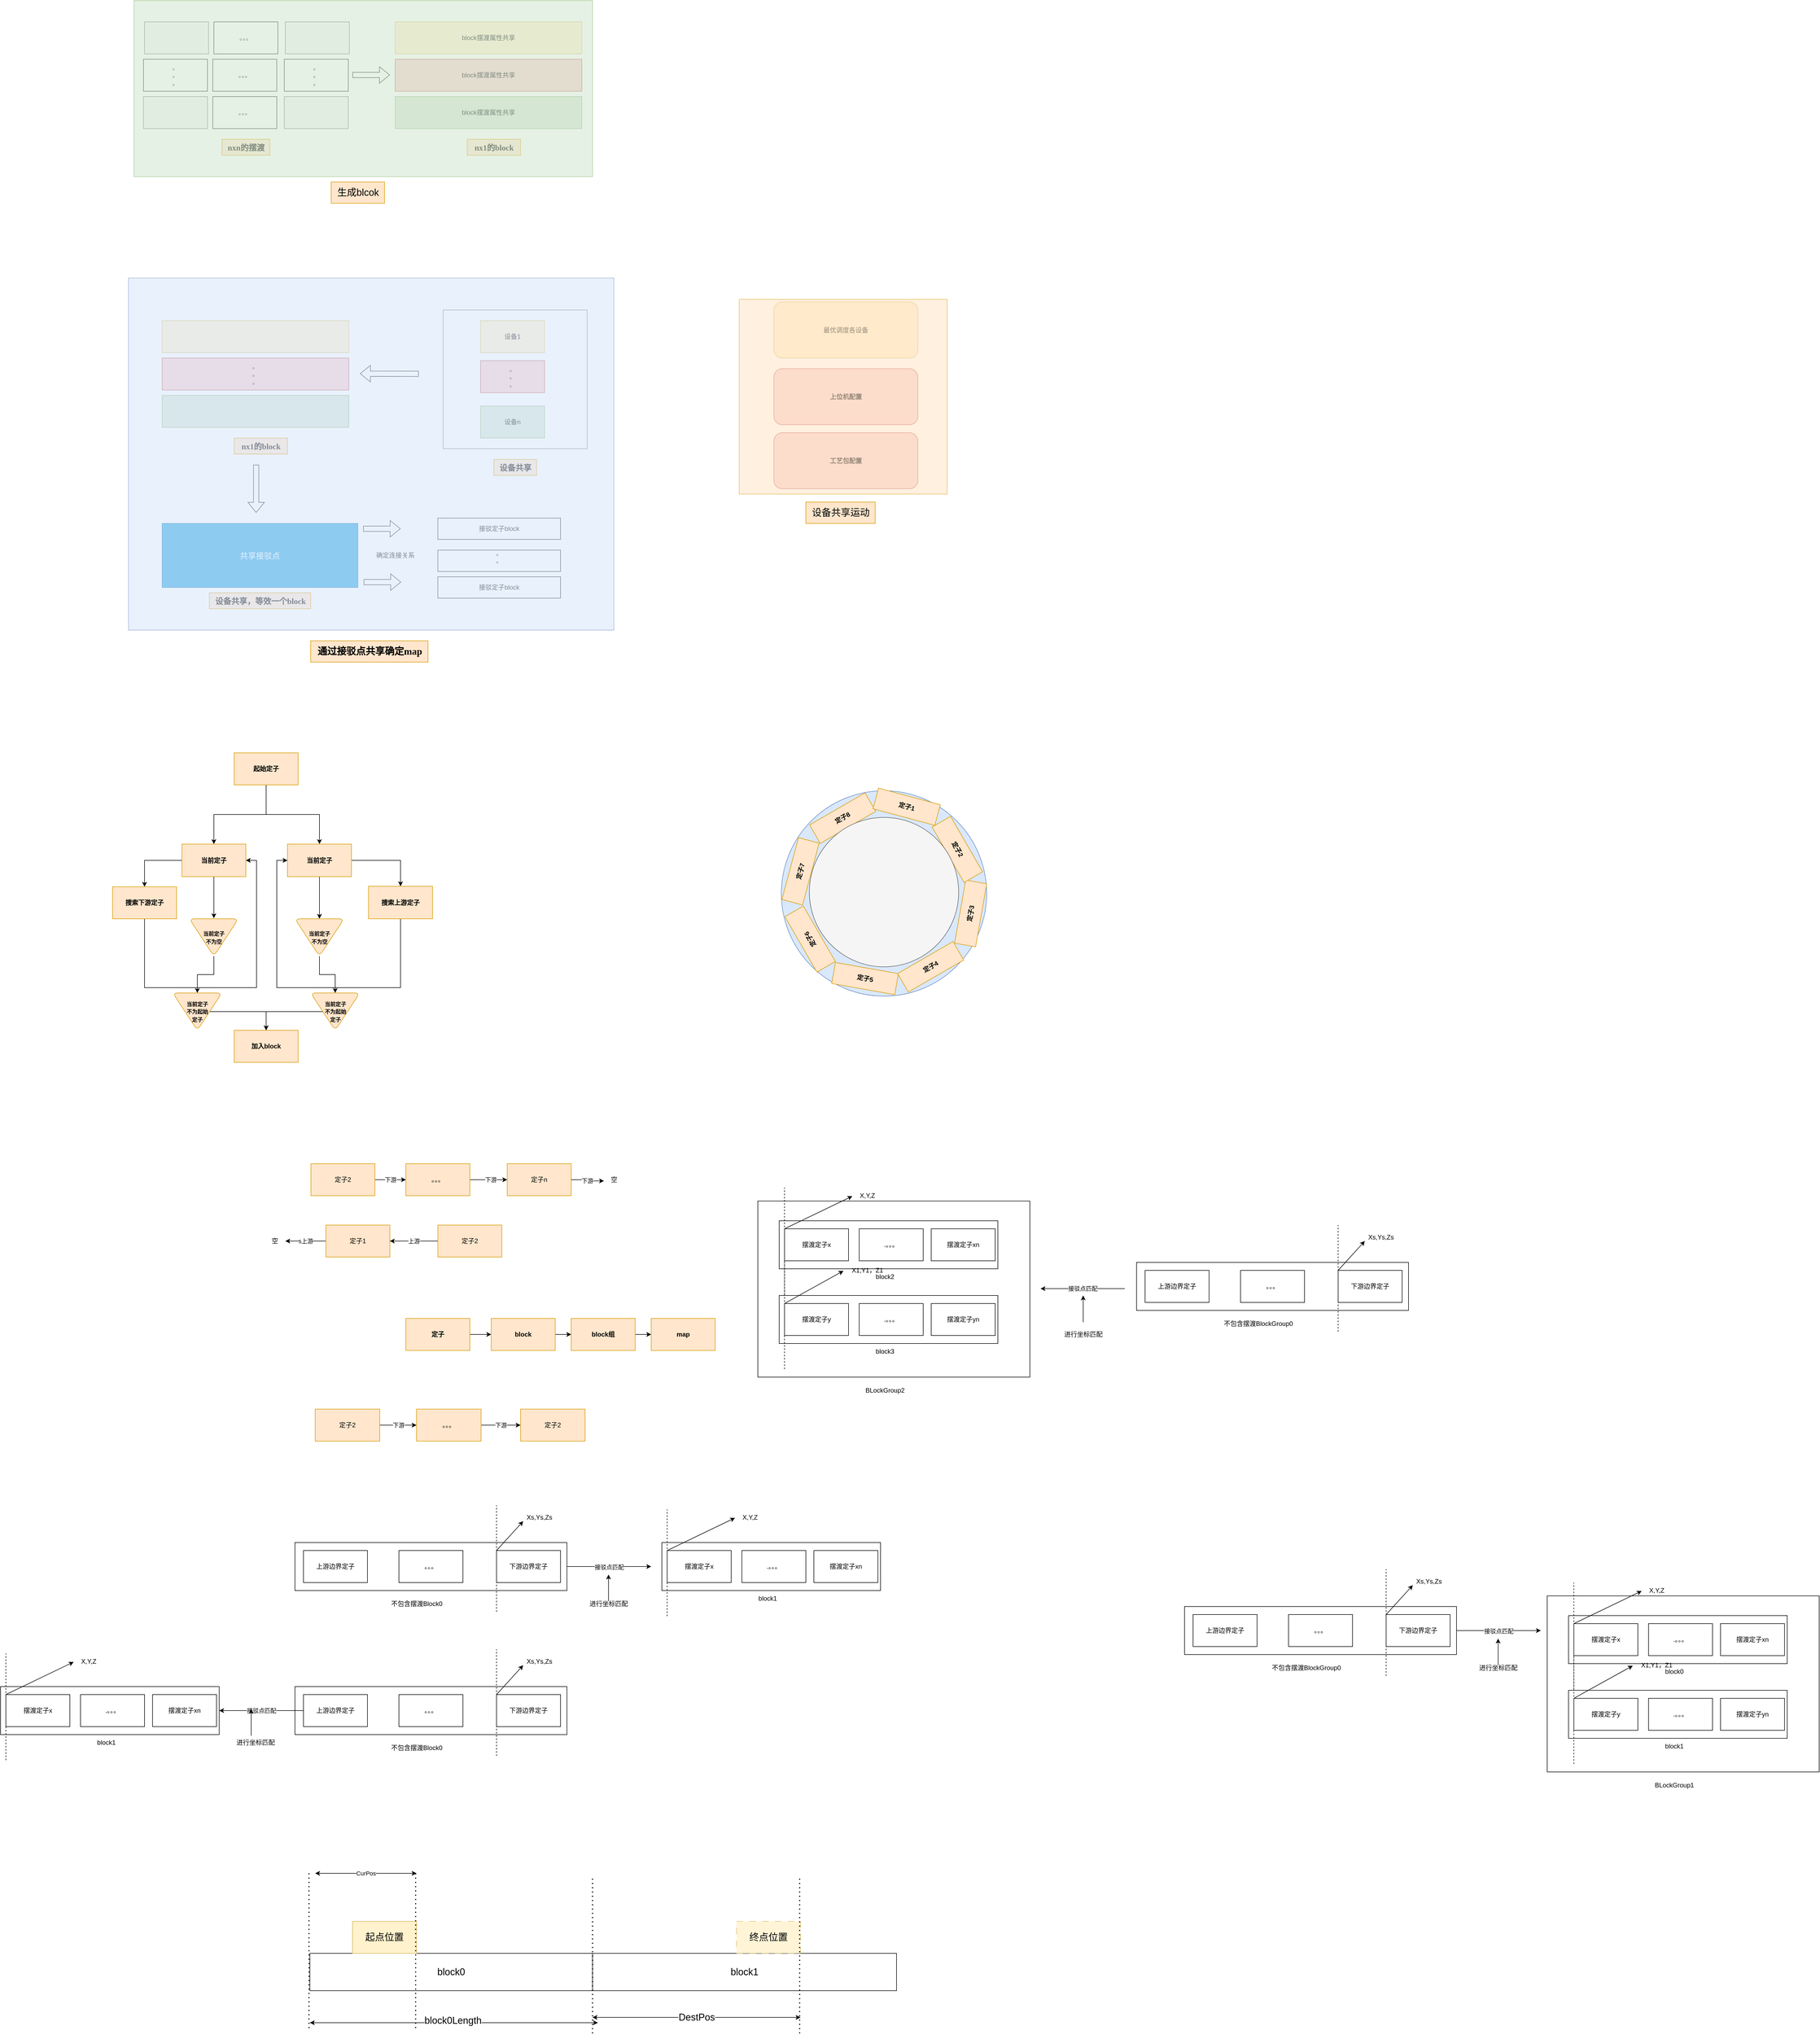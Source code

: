 <mxfile version="24.4.4" type="github">
  <diagram name="第 1 页" id="zExZqhCdpJbOOspbFR_4">
    <mxGraphModel dx="2577" dy="897" grid="1" gridSize="10" guides="1" tooltips="1" connect="1" arrows="1" fold="1" page="1" pageScale="1" pageWidth="827" pageHeight="1169" math="0" shadow="0">
      <root>
        <mxCell id="0" />
        <mxCell id="1" parent="0" />
        <mxCell id="PSN9rO1ErE_UoYPw0t48-1" value="" style="rounded=0;whiteSpace=wrap;html=1;fillColor=#f5f5f5;fontColor=#333333;strokeColor=#666666;" parent="1" vertex="1">
          <mxGeometry x="150" y="120" width="120" height="60" as="geometry" />
        </mxCell>
        <mxCell id="PSN9rO1ErE_UoYPw0t48-2" value="。。。" style="rounded=0;whiteSpace=wrap;html=1;" parent="1" vertex="1">
          <mxGeometry x="280" y="120" width="120" height="60" as="geometry" />
        </mxCell>
        <mxCell id="PSN9rO1ErE_UoYPw0t48-3" value="" style="rounded=0;whiteSpace=wrap;html=1;fillColor=#f5f5f5;fontColor=#333333;strokeColor=#666666;" parent="1" vertex="1">
          <mxGeometry x="414" y="120" width="120" height="60" as="geometry" />
        </mxCell>
        <mxCell id="PSN9rO1ErE_UoYPw0t48-4" value="&lt;div&gt;。&lt;/div&gt;&lt;div&gt;。&lt;/div&gt;&lt;div&gt;。&lt;br&gt;&lt;/div&gt;" style="rounded=0;whiteSpace=wrap;html=1;" parent="1" vertex="1">
          <mxGeometry x="148" y="190" width="120" height="60" as="geometry" />
        </mxCell>
        <mxCell id="PSN9rO1ErE_UoYPw0t48-5" value="。。。" style="rounded=0;whiteSpace=wrap;html=1;" parent="1" vertex="1">
          <mxGeometry x="278" y="190" width="120" height="60" as="geometry" />
        </mxCell>
        <mxCell id="PSN9rO1ErE_UoYPw0t48-6" value="&lt;div&gt;。&lt;/div&gt;&lt;div&gt;。&lt;/div&gt;&lt;div&gt;。&lt;br&gt;&lt;/div&gt;" style="rounded=0;whiteSpace=wrap;html=1;" parent="1" vertex="1">
          <mxGeometry x="412" y="190" width="120" height="60" as="geometry" />
        </mxCell>
        <mxCell id="PSN9rO1ErE_UoYPw0t48-7" value="" style="rounded=0;whiteSpace=wrap;html=1;fillColor=#f5f5f5;fontColor=#333333;strokeColor=#666666;" parent="1" vertex="1">
          <mxGeometry x="148" y="260" width="120" height="60" as="geometry" />
        </mxCell>
        <mxCell id="PSN9rO1ErE_UoYPw0t48-8" value="。。。" style="rounded=0;whiteSpace=wrap;html=1;" parent="1" vertex="1">
          <mxGeometry x="278" y="260" width="120" height="60" as="geometry" />
        </mxCell>
        <mxCell id="PSN9rO1ErE_UoYPw0t48-9" value="" style="rounded=0;whiteSpace=wrap;html=1;fillColor=#f5f5f5;fontColor=#333333;strokeColor=#666666;" parent="1" vertex="1">
          <mxGeometry x="412" y="260" width="120" height="60" as="geometry" />
        </mxCell>
        <mxCell id="PSN9rO1ErE_UoYPw0t48-10" value="&lt;font size=&quot;1&quot; face=&quot;Times New Roman&quot;&gt;&lt;b style=&quot;font-size: 15px;&quot;&gt;nxn的摆渡&lt;/b&gt;&lt;/font&gt;" style="text;html=1;align=center;verticalAlign=middle;resizable=0;points=[];autosize=1;strokeColor=#d79b00;fillColor=#ffe6cc;" parent="1" vertex="1">
          <mxGeometry x="295" y="340" width="90" height="30" as="geometry" />
        </mxCell>
        <mxCell id="PSN9rO1ErE_UoYPw0t48-13" value="block摆渡属性共享" style="rounded=0;whiteSpace=wrap;html=1;fillColor=#fff2cc;strokeColor=#d6b656;" parent="1" vertex="1">
          <mxGeometry x="620" y="120" width="350" height="60" as="geometry" />
        </mxCell>
        <mxCell id="PSN9rO1ErE_UoYPw0t48-16" value="" style="shape=flexArrow;endArrow=classic;html=1;rounded=0;" parent="1" edge="1">
          <mxGeometry width="50" height="50" relative="1" as="geometry">
            <mxPoint x="540" y="219.5" as="sourcePoint" />
            <mxPoint x="610" y="219.5" as="targetPoint" />
            <Array as="points">
              <mxPoint x="610" y="219.5" />
            </Array>
          </mxGeometry>
        </mxCell>
        <mxCell id="PSN9rO1ErE_UoYPw0t48-17" value="&lt;font size=&quot;1&quot; face=&quot;Times New Roman&quot;&gt;&lt;b style=&quot;font-size: 15px;&quot;&gt;nx1的block&lt;/b&gt;&lt;/font&gt;" style="text;html=1;align=center;verticalAlign=middle;resizable=0;points=[];autosize=1;strokeColor=#d79b00;fillColor=#ffe6cc;" parent="1" vertex="1">
          <mxGeometry x="755" y="340" width="100" height="30" as="geometry" />
        </mxCell>
        <mxCell id="PSN9rO1ErE_UoYPw0t48-18" value="block摆渡属性共享" style="rounded=0;whiteSpace=wrap;html=1;fillColor=#f8cecc;strokeColor=#b85450;" parent="1" vertex="1">
          <mxGeometry x="620" y="190" width="350" height="60" as="geometry" />
        </mxCell>
        <mxCell id="PSN9rO1ErE_UoYPw0t48-19" value="block摆渡属性共享" style="rounded=0;whiteSpace=wrap;html=1;fillColor=#d5e8d4;strokeColor=#82b366;" parent="1" vertex="1">
          <mxGeometry x="620" y="260" width="350" height="60" as="geometry" />
        </mxCell>
        <mxCell id="PSN9rO1ErE_UoYPw0t48-23" value="" style="rounded=0;whiteSpace=wrap;html=1;fillColor=#fff2cc;strokeColor=#d6b656;" parent="1" vertex="1">
          <mxGeometry x="183" y="680" width="350" height="60" as="geometry" />
        </mxCell>
        <mxCell id="PSN9rO1ErE_UoYPw0t48-24" value="&lt;font size=&quot;1&quot; face=&quot;Times New Roman&quot;&gt;&lt;b style=&quot;font-size: 15px;&quot;&gt;nx1的block&lt;/b&gt;&lt;/font&gt;" style="text;html=1;align=center;verticalAlign=middle;resizable=0;points=[];autosize=1;strokeColor=#d79b00;fillColor=#ffe6cc;" parent="1" vertex="1">
          <mxGeometry x="318" y="900" width="100" height="30" as="geometry" />
        </mxCell>
        <mxCell id="PSN9rO1ErE_UoYPw0t48-25" value="&lt;div&gt;。&lt;/div&gt;&lt;div&gt;。&lt;/div&gt;&lt;div&gt;。&lt;/div&gt;" style="rounded=0;whiteSpace=wrap;html=1;fillColor=#f8cecc;strokeColor=#b85450;" parent="1" vertex="1">
          <mxGeometry x="183" y="750" width="350" height="60" as="geometry" />
        </mxCell>
        <mxCell id="PSN9rO1ErE_UoYPw0t48-26" value="" style="rounded=0;whiteSpace=wrap;html=1;fillColor=#d5e8d4;strokeColor=#82b366;" parent="1" vertex="1">
          <mxGeometry x="183" y="820" width="350" height="60" as="geometry" />
        </mxCell>
        <mxCell id="PSN9rO1ErE_UoYPw0t48-28" value="" style="swimlane;startSize=0;fillColor=#f5f5f5;strokeColor=#666666;fontColor=#333333;" parent="1" vertex="1">
          <mxGeometry x="710" y="660" width="270" height="260" as="geometry" />
        </mxCell>
        <mxCell id="PSN9rO1ErE_UoYPw0t48-29" value="设备1" style="whiteSpace=wrap;html=1;fillColor=#fff2cc;strokeColor=#d6b656;" parent="PSN9rO1ErE_UoYPw0t48-28" vertex="1">
          <mxGeometry x="70" y="20" width="120" height="60" as="geometry" />
        </mxCell>
        <mxCell id="PSN9rO1ErE_UoYPw0t48-30" value="&lt;div&gt;。&lt;/div&gt;&lt;div&gt;。&lt;/div&gt;&lt;div&gt;。&lt;/div&gt;" style="whiteSpace=wrap;html=1;fillColor=#f8cecc;strokeColor=#b85450;" parent="PSN9rO1ErE_UoYPw0t48-28" vertex="1">
          <mxGeometry x="70" y="95" width="120" height="60" as="geometry" />
        </mxCell>
        <mxCell id="PSN9rO1ErE_UoYPw0t48-32" value="设备n" style="whiteSpace=wrap;html=1;fillColor=#d5e8d4;strokeColor=#82b366;" parent="PSN9rO1ErE_UoYPw0t48-28" vertex="1">
          <mxGeometry x="70" y="180" width="120" height="60" as="geometry" />
        </mxCell>
        <mxCell id="PSN9rO1ErE_UoYPw0t48-33" value="&lt;font style=&quot;font-size: 15px;&quot; face=&quot;Times New Roman&quot;&gt;&lt;b&gt;设备共享&lt;/b&gt;&lt;/font&gt;" style="text;html=1;align=center;verticalAlign=middle;resizable=0;points=[];autosize=1;strokeColor=#d79b00;fillColor=#ffe6cc;" parent="1" vertex="1">
          <mxGeometry x="805" y="940" width="80" height="30" as="geometry" />
        </mxCell>
        <mxCell id="PSN9rO1ErE_UoYPw0t48-34" value="" style="shape=flexArrow;endArrow=classic;html=1;rounded=0;" parent="1" edge="1">
          <mxGeometry width="50" height="50" relative="1" as="geometry">
            <mxPoint x="664" y="779.58" as="sourcePoint" />
            <mxPoint x="554" y="779.29" as="targetPoint" />
            <Array as="points">
              <mxPoint x="664" y="779.58" />
            </Array>
          </mxGeometry>
        </mxCell>
        <mxCell id="PSN9rO1ErE_UoYPw0t48-37" value="&lt;font style=&quot;font-size: 15px;&quot;&gt;共享接驳点&lt;/font&gt;" style="rounded=0;whiteSpace=wrap;html=1;fillColor=#1ba1e2;fontColor=#ffffff;strokeColor=#006EAF;" parent="1" vertex="1">
          <mxGeometry x="183" y="1060" width="367" height="120" as="geometry" />
        </mxCell>
        <mxCell id="PSN9rO1ErE_UoYPw0t48-40" value="" style="shape=flexArrow;endArrow=classic;html=1;rounded=0;" parent="1" edge="1">
          <mxGeometry width="50" height="50" relative="1" as="geometry">
            <mxPoint x="359.29" y="950" as="sourcePoint" />
            <mxPoint x="359.29" y="1040" as="targetPoint" />
          </mxGeometry>
        </mxCell>
        <mxCell id="PSN9rO1ErE_UoYPw0t48-41" value="&lt;font style=&quot;font-size: 15px;&quot; face=&quot;Times New Roman&quot;&gt;&lt;b&gt;设备共享，等效一个block&lt;/b&gt;&lt;/font&gt;" style="text;html=1;align=center;verticalAlign=middle;resizable=0;points=[];autosize=1;strokeColor=#d79b00;fillColor=#ffe6cc;" parent="1" vertex="1">
          <mxGeometry x="271.5" y="1190" width="190" height="30" as="geometry" />
        </mxCell>
        <mxCell id="PSN9rO1ErE_UoYPw0t48-43" value="" style="shape=flexArrow;endArrow=classic;html=1;rounded=0;" parent="1" edge="1">
          <mxGeometry width="50" height="50" relative="1" as="geometry">
            <mxPoint x="560" y="1070" as="sourcePoint" />
            <mxPoint x="630" y="1070" as="targetPoint" />
            <Array as="points">
              <mxPoint x="630" y="1070" />
            </Array>
          </mxGeometry>
        </mxCell>
        <mxCell id="PSN9rO1ErE_UoYPw0t48-44" value="" style="shape=flexArrow;endArrow=classic;html=1;rounded=0;" parent="1" edge="1">
          <mxGeometry width="50" height="50" relative="1" as="geometry">
            <mxPoint x="561" y="1170" as="sourcePoint" />
            <mxPoint x="631" y="1170" as="targetPoint" />
            <Array as="points">
              <mxPoint x="631" y="1170" />
            </Array>
          </mxGeometry>
        </mxCell>
        <mxCell id="PSN9rO1ErE_UoYPw0t48-45" value="接驳定子block" style="rounded=0;whiteSpace=wrap;html=1;" parent="1" vertex="1">
          <mxGeometry x="700" y="1050" width="230" height="40" as="geometry" />
        </mxCell>
        <mxCell id="PSN9rO1ErE_UoYPw0t48-46" value="&lt;div&gt;。&lt;/div&gt;&lt;div&gt;。&lt;/div&gt;&lt;div&gt;&lt;br&gt;&lt;/div&gt;" style="rounded=0;whiteSpace=wrap;html=1;" parent="1" vertex="1">
          <mxGeometry x="700" y="1110" width="230" height="40" as="geometry" />
        </mxCell>
        <mxCell id="PSN9rO1ErE_UoYPw0t48-47" value="接驳定子block" style="rounded=0;whiteSpace=wrap;html=1;" parent="1" vertex="1">
          <mxGeometry x="700" y="1160" width="230" height="40" as="geometry" />
        </mxCell>
        <mxCell id="PSN9rO1ErE_UoYPw0t48-48" value="确定连接关系" style="text;html=1;align=center;verticalAlign=middle;resizable=0;points=[];autosize=1;" parent="1" vertex="1">
          <mxGeometry x="570" y="1105" width="100" height="30" as="geometry" />
        </mxCell>
        <mxCell id="PSN9rO1ErE_UoYPw0t48-53" value="" style="rounded=0;whiteSpace=wrap;html=1;opacity=60;fillColor=#dae8fc;strokeColor=#6c8ebf;" parent="1" vertex="1">
          <mxGeometry x="120" y="600" width="910" height="660" as="geometry" />
        </mxCell>
        <mxCell id="PSN9rO1ErE_UoYPw0t48-54" value="&lt;font style=&quot;font-size: 18px;&quot; face=&quot;Times New Roman&quot;&gt;&lt;b&gt;通过接驳点共享确定map&lt;/b&gt;&lt;/font&gt;" style="text;html=1;align=center;verticalAlign=middle;resizable=0;points=[];autosize=1;strokeColor=#d79b00;fillColor=#ffe6cc;" parent="1" vertex="1">
          <mxGeometry x="461.5" y="1280" width="220" height="40" as="geometry" />
        </mxCell>
        <mxCell id="PSN9rO1ErE_UoYPw0t48-55" value="" style="rounded=0;whiteSpace=wrap;html=1;fillColor=#d5e8d4;strokeColor=#82b366;opacity=60;" parent="1" vertex="1">
          <mxGeometry x="130" y="80" width="860" height="330" as="geometry" />
        </mxCell>
        <mxCell id="PSN9rO1ErE_UoYPw0t48-56" value="&lt;font style=&quot;font-size: 18px;&quot;&gt;生成blcok&lt;/font&gt;" style="text;html=1;align=center;verticalAlign=middle;resizable=0;points=[];autosize=1;strokeColor=#d79b00;fillColor=#ffe6cc;" parent="1" vertex="1">
          <mxGeometry x="500" y="420" width="100" height="40" as="geometry" />
        </mxCell>
        <mxCell id="PSN9rO1ErE_UoYPw0t48-58" value="最优调度各设备" style="rounded=1;whiteSpace=wrap;html=1;fillColor=#fff2cc;strokeColor=#d6b656;" parent="1" vertex="1">
          <mxGeometry x="1330" y="645" width="270" height="105" as="geometry" />
        </mxCell>
        <mxCell id="PSN9rO1ErE_UoYPw0t48-59" value="上位机配置" style="rounded=1;whiteSpace=wrap;html=1;fillColor=#f8cecc;strokeColor=#b85450;fontStyle=1" parent="1" vertex="1">
          <mxGeometry x="1330" y="770" width="270" height="105" as="geometry" />
        </mxCell>
        <mxCell id="PSN9rO1ErE_UoYPw0t48-62" value="&lt;font style=&quot;font-size: 18px;&quot;&gt;设备共享运动&lt;/font&gt;" style="text;html=1;align=center;verticalAlign=middle;resizable=0;points=[];autosize=1;strokeColor=#d79b00;fillColor=#ffe6cc;" parent="1" vertex="1">
          <mxGeometry x="1390" y="1020" width="130" height="40" as="geometry" />
        </mxCell>
        <mxCell id="PSN9rO1ErE_UoYPw0t48-64" value="工艺包配置" style="rounded=1;whiteSpace=wrap;html=1;fillColor=#f8cecc;strokeColor=#b85450;fontStyle=1" parent="1" vertex="1">
          <mxGeometry x="1330" y="890" width="270" height="105" as="geometry" />
        </mxCell>
        <mxCell id="PSN9rO1ErE_UoYPw0t48-65" value="" style="rounded=0;whiteSpace=wrap;html=1;strokeColor=#d79b00;align=center;verticalAlign=middle;fontFamily=Helvetica;fontSize=12;fontColor=default;fontStyle=1;fillColor=#ffe6cc;opacity=60;" parent="1" vertex="1">
          <mxGeometry x="1265" y="640" width="390" height="365" as="geometry" />
        </mxCell>
        <mxCell id="PSN9rO1ErE_UoYPw0t48-80" value="" style="ellipse;whiteSpace=wrap;html=1;aspect=fixed;rounded=1;strokeColor=#6c8ebf;align=center;verticalAlign=middle;fontFamily=Helvetica;fontSize=12;fontStyle=1;fillColor=#dae8fc;" parent="1" vertex="1">
          <mxGeometry x="1344" y="1561" width="385" height="385" as="geometry" />
        </mxCell>
        <mxCell id="PSN9rO1ErE_UoYPw0t48-81" value="定子8" style="rounded=0;whiteSpace=wrap;html=1;strokeColor=#d79b00;align=center;verticalAlign=middle;fontFamily=Helvetica;fontSize=12;fontColor=default;fontStyle=1;fillColor=#ffe6cc;rotation=-30;" parent="1" vertex="1">
          <mxGeometry x="1399" y="1592.34" width="120" height="40" as="geometry" />
        </mxCell>
        <mxCell id="PSN9rO1ErE_UoYPw0t48-82" value="定子7" style="rounded=0;whiteSpace=wrap;html=1;strokeColor=#d79b00;align=center;verticalAlign=middle;fontFamily=Helvetica;fontSize=12;fontColor=default;fontStyle=1;fillColor=#ffe6cc;rotation=-75;" parent="1" vertex="1">
          <mxGeometry x="1320" y="1692" width="120" height="40" as="geometry" />
        </mxCell>
        <mxCell id="PSN9rO1ErE_UoYPw0t48-83" value="定子6" style="rounded=0;whiteSpace=wrap;html=1;strokeColor=#d79b00;align=center;verticalAlign=middle;fontFamily=Helvetica;fontSize=12;fontColor=default;fontStyle=1;fillColor=#ffe6cc;rotation=-120;" parent="1" vertex="1">
          <mxGeometry x="1338" y="1819" width="120" height="40" as="geometry" />
        </mxCell>
        <mxCell id="PSN9rO1ErE_UoYPw0t48-84" value="定子5" style="rounded=0;whiteSpace=wrap;html=1;strokeColor=#d79b00;align=center;verticalAlign=middle;fontFamily=Helvetica;fontSize=12;fontColor=default;fontStyle=1;fillColor=#ffe6cc;rotation=10;" parent="1" vertex="1">
          <mxGeometry x="1441" y="1893" width="120" height="40" as="geometry" />
        </mxCell>
        <mxCell id="PSN9rO1ErE_UoYPw0t48-85" value="定子4" style="rounded=0;whiteSpace=wrap;html=1;strokeColor=#d79b00;align=center;verticalAlign=middle;fontFamily=Helvetica;fontSize=12;fontColor=default;fontStyle=1;fillColor=#ffe6cc;rotation=-30;" parent="1" vertex="1">
          <mxGeometry x="1564" y="1871" width="120" height="40" as="geometry" />
        </mxCell>
        <mxCell id="PSN9rO1ErE_UoYPw0t48-86" value="定子3" style="rounded=0;whiteSpace=wrap;html=1;strokeColor=#d79b00;align=center;verticalAlign=middle;fontFamily=Helvetica;fontSize=12;fontColor=default;fontStyle=1;fillColor=#ffe6cc;rotation=-80;" parent="1" vertex="1">
          <mxGeometry x="1639" y="1771" width="120" height="40" as="geometry" />
        </mxCell>
        <mxCell id="PSN9rO1ErE_UoYPw0t48-87" value="定子2" style="rounded=0;whiteSpace=wrap;html=1;strokeColor=#d79b00;align=center;verticalAlign=middle;fontFamily=Helvetica;fontSize=12;fontColor=default;fontStyle=1;fillColor=#ffe6cc;rotation=60;" parent="1" vertex="1">
          <mxGeometry x="1614" y="1651" width="120" height="40" as="geometry" />
        </mxCell>
        <mxCell id="PSN9rO1ErE_UoYPw0t48-88" value="定子1" style="rounded=0;whiteSpace=wrap;html=1;strokeColor=#d79b00;align=center;verticalAlign=middle;fontFamily=Helvetica;fontSize=12;fontColor=default;fontStyle=1;fillColor=#ffe6cc;rotation=15;" parent="1" vertex="1">
          <mxGeometry x="1519" y="1571" width="120" height="40" as="geometry" />
        </mxCell>
        <mxCell id="PSN9rO1ErE_UoYPw0t48-90" value="" style="ellipse;whiteSpace=wrap;html=1;aspect=fixed;rounded=1;strokeColor=#666666;align=center;verticalAlign=middle;fontFamily=Helvetica;fontSize=12;fontColor=#333333;fontStyle=1;fillColor=#f5f5f5;" parent="1" vertex="1">
          <mxGeometry x="1396.5" y="1611" width="280" height="280" as="geometry" />
        </mxCell>
        <mxCell id="PSN9rO1ErE_UoYPw0t48-93" value="" style="edgeStyle=orthogonalEdgeStyle;rounded=0;orthogonalLoop=1;jettySize=auto;html=1;fontFamily=Helvetica;fontSize=12;fontColor=default;fontStyle=1;" parent="1" source="PSN9rO1ErE_UoYPw0t48-91" target="PSN9rO1ErE_UoYPw0t48-92" edge="1">
          <mxGeometry relative="1" as="geometry" />
        </mxCell>
        <mxCell id="PSN9rO1ErE_UoYPw0t48-140" style="edgeStyle=orthogonalEdgeStyle;rounded=0;orthogonalLoop=1;jettySize=auto;html=1;fontFamily=Helvetica;fontSize=12;fontColor=default;fontStyle=1;" parent="1" source="PSN9rO1ErE_UoYPw0t48-91" edge="1">
          <mxGeometry relative="1" as="geometry">
            <mxPoint x="280" y="1800" as="targetPoint" />
          </mxGeometry>
        </mxCell>
        <mxCell id="PSN9rO1ErE_UoYPw0t48-91" value="当前定子" style="rounded=0;whiteSpace=wrap;html=1;strokeColor=#d79b00;align=center;verticalAlign=middle;fontFamily=Helvetica;fontSize=12;fontColor=default;fontStyle=1;fillColor=#ffe6cc;" parent="1" vertex="1">
          <mxGeometry x="220" y="1661" width="120" height="61" as="geometry" />
        </mxCell>
        <mxCell id="PSN9rO1ErE_UoYPw0t48-118" style="edgeStyle=orthogonalEdgeStyle;rounded=0;orthogonalLoop=1;jettySize=auto;html=1;fontFamily=Helvetica;fontSize=12;fontColor=default;fontStyle=1;entryX=1;entryY=0.5;entryDx=0;entryDy=0;" parent="1" source="PSN9rO1ErE_UoYPw0t48-92" target="PSN9rO1ErE_UoYPw0t48-91" edge="1">
          <mxGeometry relative="1" as="geometry">
            <mxPoint x="70" y="2050" as="targetPoint" />
            <Array as="points">
              <mxPoint x="150" y="1930" />
              <mxPoint x="360" y="1930" />
              <mxPoint x="360" y="1692" />
            </Array>
          </mxGeometry>
        </mxCell>
        <mxCell id="PSN9rO1ErE_UoYPw0t48-92" value="搜索下游定子" style="whiteSpace=wrap;html=1;fillColor=#ffe6cc;strokeColor=#d79b00;rounded=0;fontStyle=1;align=center;verticalAlign=middle;fontFamily=Helvetica;fontSize=12;fontColor=default;" parent="1" vertex="1">
          <mxGeometry x="90" y="1741" width="120" height="60" as="geometry" />
        </mxCell>
        <mxCell id="PSN9rO1ErE_UoYPw0t48-125" style="edgeStyle=orthogonalEdgeStyle;rounded=0;orthogonalLoop=1;jettySize=auto;html=1;entryX=0;entryY=0.5;entryDx=0;entryDy=0;fontFamily=Helvetica;fontSize=12;fontColor=default;fontStyle=1;" parent="1" source="PSN9rO1ErE_UoYPw0t48-94" target="PSN9rO1ErE_UoYPw0t48-119" edge="1">
          <mxGeometry relative="1" as="geometry">
            <Array as="points">
              <mxPoint x="630" y="1930" />
              <mxPoint x="398" y="1930" />
              <mxPoint x="398" y="1692" />
            </Array>
          </mxGeometry>
        </mxCell>
        <mxCell id="PSN9rO1ErE_UoYPw0t48-94" value="搜索上游定子" style="rounded=0;whiteSpace=wrap;html=1;strokeColor=#d79b00;align=center;verticalAlign=middle;fontFamily=Helvetica;fontSize=12;fontColor=default;fontStyle=1;fillColor=#ffe6cc;" parent="1" vertex="1">
          <mxGeometry x="570" y="1740" width="120" height="61" as="geometry" />
        </mxCell>
        <mxCell id="PSN9rO1ErE_UoYPw0t48-115" value="" style="edgeStyle=orthogonalEdgeStyle;rounded=0;orthogonalLoop=1;jettySize=auto;html=1;fontFamily=Helvetica;fontSize=12;fontColor=default;fontStyle=1;" parent="1" source="PSN9rO1ErE_UoYPw0t48-114" target="PSN9rO1ErE_UoYPw0t48-91" edge="1">
          <mxGeometry relative="1" as="geometry" />
        </mxCell>
        <mxCell id="PSN9rO1ErE_UoYPw0t48-120" style="edgeStyle=orthogonalEdgeStyle;rounded=0;orthogonalLoop=1;jettySize=auto;html=1;entryX=0.5;entryY=0;entryDx=0;entryDy=0;fontFamily=Helvetica;fontSize=12;fontColor=default;fontStyle=1;" parent="1" source="PSN9rO1ErE_UoYPw0t48-114" target="PSN9rO1ErE_UoYPw0t48-119" edge="1">
          <mxGeometry relative="1" as="geometry" />
        </mxCell>
        <mxCell id="PSN9rO1ErE_UoYPw0t48-114" value="起始定子" style="whiteSpace=wrap;html=1;fillColor=#ffe6cc;strokeColor=#d79b00;rounded=0;fontStyle=1;" parent="1" vertex="1">
          <mxGeometry x="318" y="1490" width="120" height="60" as="geometry" />
        </mxCell>
        <mxCell id="PSN9rO1ErE_UoYPw0t48-116" value="加入block" style="whiteSpace=wrap;html=1;fillColor=#ffe6cc;strokeColor=#d79b00;rounded=0;fontStyle=1;" parent="1" vertex="1">
          <mxGeometry x="318" y="2010" width="120" height="60" as="geometry" />
        </mxCell>
        <mxCell id="PSN9rO1ErE_UoYPw0t48-122" style="edgeStyle=orthogonalEdgeStyle;rounded=0;orthogonalLoop=1;jettySize=auto;html=1;entryX=0.5;entryY=0;entryDx=0;entryDy=0;fontFamily=Helvetica;fontSize=12;fontColor=default;fontStyle=1;" parent="1" source="PSN9rO1ErE_UoYPw0t48-119" target="PSN9rO1ErE_UoYPw0t48-94" edge="1">
          <mxGeometry relative="1" as="geometry" />
        </mxCell>
        <mxCell id="PSN9rO1ErE_UoYPw0t48-141" style="edgeStyle=orthogonalEdgeStyle;rounded=0;orthogonalLoop=1;jettySize=auto;html=1;entryX=0;entryY=0.5;entryDx=0;entryDy=0;fontFamily=Helvetica;fontSize=12;fontColor=default;fontStyle=1;" parent="1" source="PSN9rO1ErE_UoYPw0t48-119" target="PSN9rO1ErE_UoYPw0t48-130" edge="1">
          <mxGeometry relative="1" as="geometry" />
        </mxCell>
        <mxCell id="PSN9rO1ErE_UoYPw0t48-119" value="当前定子" style="rounded=0;whiteSpace=wrap;html=1;strokeColor=#d79b00;align=center;verticalAlign=middle;fontFamily=Helvetica;fontSize=12;fontColor=default;fontStyle=1;fillColor=#ffe6cc;" parent="1" vertex="1">
          <mxGeometry x="418" y="1661" width="120" height="61" as="geometry" />
        </mxCell>
        <mxCell id="PSN9rO1ErE_UoYPw0t48-142" style="edgeStyle=orthogonalEdgeStyle;rounded=0;orthogonalLoop=1;jettySize=auto;html=1;entryX=0;entryY=0.5;entryDx=0;entryDy=0;fontFamily=Helvetica;fontSize=12;fontColor=default;fontStyle=1;" parent="1" source="PSN9rO1ErE_UoYPw0t48-129" target="PSN9rO1ErE_UoYPw0t48-135" edge="1">
          <mxGeometry relative="1" as="geometry" />
        </mxCell>
        <mxCell id="PSN9rO1ErE_UoYPw0t48-129" value="&lt;div&gt;&lt;font style=&quot;font-size: 10px;&quot;&gt;当前定子&lt;/font&gt;&lt;/div&gt;&lt;div&gt;&lt;font style=&quot;font-size: 10px;&quot;&gt;不为空&lt;/font&gt;&lt;/div&gt;" style="triangle;whiteSpace=wrap;html=1;rounded=1;strokeColor=#d79b00;align=center;verticalAlign=middle;fontFamily=Helvetica;fontSize=12;fontColor=default;fontStyle=1;fillColor=#ffe6cc;direction=south;" parent="1" vertex="1">
          <mxGeometry x="234" y="1801" width="92" height="70" as="geometry" />
        </mxCell>
        <mxCell id="PSN9rO1ErE_UoYPw0t48-143" style="edgeStyle=orthogonalEdgeStyle;rounded=0;orthogonalLoop=1;jettySize=auto;html=1;entryX=0;entryY=0.5;entryDx=0;entryDy=0;fontFamily=Helvetica;fontSize=12;fontColor=default;fontStyle=1;" parent="1" source="PSN9rO1ErE_UoYPw0t48-130" target="PSN9rO1ErE_UoYPw0t48-136" edge="1">
          <mxGeometry relative="1" as="geometry" />
        </mxCell>
        <mxCell id="PSN9rO1ErE_UoYPw0t48-130" value="&lt;div&gt;&lt;font style=&quot;font-size: 10px;&quot;&gt;当前定子&lt;/font&gt;&lt;/div&gt;&lt;div&gt;&lt;font style=&quot;font-size: 10px;&quot;&gt;不为空&lt;/font&gt;&lt;/div&gt;" style="triangle;whiteSpace=wrap;html=1;rounded=1;strokeColor=#d79b00;align=center;verticalAlign=middle;fontFamily=Helvetica;fontSize=12;fontColor=default;fontStyle=1;fillColor=#ffe6cc;direction=south;" parent="1" vertex="1">
          <mxGeometry x="432" y="1801" width="92" height="70" as="geometry" />
        </mxCell>
        <mxCell id="PSN9rO1ErE_UoYPw0t48-138" style="edgeStyle=orthogonalEdgeStyle;rounded=0;orthogonalLoop=1;jettySize=auto;html=1;entryX=0.5;entryY=0;entryDx=0;entryDy=0;fontFamily=Helvetica;fontSize=12;fontColor=default;fontStyle=1;" parent="1" source="PSN9rO1ErE_UoYPw0t48-135" target="PSN9rO1ErE_UoYPw0t48-116" edge="1">
          <mxGeometry relative="1" as="geometry" />
        </mxCell>
        <mxCell id="PSN9rO1ErE_UoYPw0t48-135" value="&lt;div&gt;&lt;font style=&quot;font-size: 10px;&quot;&gt;当前定子&lt;/font&gt;&lt;/div&gt;&lt;div&gt;&lt;font style=&quot;font-size: 10px;&quot;&gt;不为起始&lt;/font&gt;&lt;/div&gt;&lt;div&gt;&lt;font style=&quot;font-size: 10px;&quot;&gt;定子&lt;/font&gt;&lt;/div&gt;" style="triangle;whiteSpace=wrap;html=1;rounded=1;strokeColor=#d79b00;align=center;verticalAlign=middle;fontFamily=Helvetica;fontSize=12;fontColor=default;fontStyle=1;fillColor=#ffe6cc;direction=south;" parent="1" vertex="1">
          <mxGeometry x="203" y="1940" width="92" height="70" as="geometry" />
        </mxCell>
        <mxCell id="PSN9rO1ErE_UoYPw0t48-144" style="edgeStyle=orthogonalEdgeStyle;rounded=0;orthogonalLoop=1;jettySize=auto;html=1;entryX=0.5;entryY=0;entryDx=0;entryDy=0;fontFamily=Helvetica;fontSize=12;fontColor=default;fontStyle=1;" parent="1" source="PSN9rO1ErE_UoYPw0t48-136" target="PSN9rO1ErE_UoYPw0t48-116" edge="1">
          <mxGeometry relative="1" as="geometry" />
        </mxCell>
        <mxCell id="PSN9rO1ErE_UoYPw0t48-136" value="&lt;div&gt;&lt;font style=&quot;font-size: 10px;&quot;&gt;当前定子&lt;/font&gt;&lt;/div&gt;&lt;div&gt;&lt;font style=&quot;font-size: 10px;&quot;&gt;不为起始&lt;/font&gt;&lt;/div&gt;&lt;div&gt;&lt;font style=&quot;font-size: 10px;&quot;&gt;定子&lt;/font&gt;&lt;/div&gt;" style="triangle;whiteSpace=wrap;html=1;rounded=1;strokeColor=#d79b00;align=center;verticalAlign=middle;fontFamily=Helvetica;fontSize=12;fontColor=default;fontStyle=1;fillColor=#ffe6cc;direction=south;" parent="1" vertex="1">
          <mxGeometry x="461.5" y="1940" width="92" height="70" as="geometry" />
        </mxCell>
        <mxCell id="PSN9rO1ErE_UoYPw0t48-149" value="" style="edgeStyle=orthogonalEdgeStyle;rounded=0;orthogonalLoop=1;jettySize=auto;html=1;fontFamily=Helvetica;fontSize=12;fontColor=default;fontStyle=1;" parent="1" source="PSN9rO1ErE_UoYPw0t48-146" target="PSN9rO1ErE_UoYPw0t48-148" edge="1">
          <mxGeometry relative="1" as="geometry" />
        </mxCell>
        <mxCell id="PSN9rO1ErE_UoYPw0t48-146" value="定子" style="whiteSpace=wrap;html=1;fillColor=#ffe6cc;strokeColor=#d79b00;rounded=0;fontStyle=1;" parent="1" vertex="1">
          <mxGeometry x="640" y="2550" width="120" height="60" as="geometry" />
        </mxCell>
        <mxCell id="PSN9rO1ErE_UoYPw0t48-151" value="" style="edgeStyle=orthogonalEdgeStyle;rounded=0;orthogonalLoop=1;jettySize=auto;html=1;fontFamily=Helvetica;fontSize=12;fontColor=default;fontStyle=1;" parent="1" source="PSN9rO1ErE_UoYPw0t48-148" target="PSN9rO1ErE_UoYPw0t48-150" edge="1">
          <mxGeometry relative="1" as="geometry" />
        </mxCell>
        <mxCell id="PSN9rO1ErE_UoYPw0t48-148" value="block" style="whiteSpace=wrap;html=1;fillColor=#ffe6cc;strokeColor=#d79b00;rounded=0;fontStyle=1;" parent="1" vertex="1">
          <mxGeometry x="800" y="2550" width="120" height="60" as="geometry" />
        </mxCell>
        <mxCell id="PSN9rO1ErE_UoYPw0t48-153" value="" style="edgeStyle=orthogonalEdgeStyle;rounded=0;orthogonalLoop=1;jettySize=auto;html=1;fontFamily=Helvetica;fontSize=12;fontColor=default;fontStyle=1;" parent="1" source="PSN9rO1ErE_UoYPw0t48-150" target="PSN9rO1ErE_UoYPw0t48-152" edge="1">
          <mxGeometry relative="1" as="geometry" />
        </mxCell>
        <mxCell id="PSN9rO1ErE_UoYPw0t48-150" value="block组" style="whiteSpace=wrap;html=1;fillColor=#ffe6cc;strokeColor=#d79b00;rounded=0;fontStyle=1;" parent="1" vertex="1">
          <mxGeometry x="950" y="2550" width="120" height="60" as="geometry" />
        </mxCell>
        <mxCell id="PSN9rO1ErE_UoYPw0t48-152" value="map" style="whiteSpace=wrap;html=1;fillColor=#ffe6cc;strokeColor=#d79b00;rounded=0;fontStyle=1;" parent="1" vertex="1">
          <mxGeometry x="1100" y="2550" width="120" height="60" as="geometry" />
        </mxCell>
        <mxCell id="gXYZbMwwnWm3LWnY3gsI-4" value="下游" style="edgeStyle=orthogonalEdgeStyle;rounded=0;orthogonalLoop=1;jettySize=auto;html=1;" edge="1" parent="1" source="gXYZbMwwnWm3LWnY3gsI-1" target="gXYZbMwwnWm3LWnY3gsI-2">
          <mxGeometry relative="1" as="geometry" />
        </mxCell>
        <mxCell id="gXYZbMwwnWm3LWnY3gsI-1" value="定子2" style="rounded=0;whiteSpace=wrap;html=1;fillColor=#ffe6cc;strokeColor=#d79b00;" vertex="1" parent="1">
          <mxGeometry x="462" y="2260" width="120" height="60" as="geometry" />
        </mxCell>
        <mxCell id="gXYZbMwwnWm3LWnY3gsI-5" value="" style="edgeStyle=orthogonalEdgeStyle;rounded=0;orthogonalLoop=1;jettySize=auto;html=1;" edge="1" parent="1" source="gXYZbMwwnWm3LWnY3gsI-2" target="gXYZbMwwnWm3LWnY3gsI-3">
          <mxGeometry relative="1" as="geometry" />
        </mxCell>
        <mxCell id="gXYZbMwwnWm3LWnY3gsI-7" value="下游" style="edgeLabel;html=1;align=center;verticalAlign=middle;resizable=0;points=[];" vertex="1" connectable="0" parent="gXYZbMwwnWm3LWnY3gsI-5">
          <mxGeometry x="0.102" relative="1" as="geometry">
            <mxPoint as="offset" />
          </mxGeometry>
        </mxCell>
        <mxCell id="gXYZbMwwnWm3LWnY3gsI-2" value="。。。" style="rounded=0;whiteSpace=wrap;html=1;fillColor=#ffe6cc;strokeColor=#d79b00;" vertex="1" parent="1">
          <mxGeometry x="640" y="2260" width="120" height="60" as="geometry" />
        </mxCell>
        <mxCell id="gXYZbMwwnWm3LWnY3gsI-3" value="定子n" style="rounded=0;whiteSpace=wrap;html=1;fillColor=#ffe6cc;strokeColor=#d79b00;" vertex="1" parent="1">
          <mxGeometry x="830" y="2260" width="120" height="60" as="geometry" />
        </mxCell>
        <mxCell id="gXYZbMwwnWm3LWnY3gsI-15" value="s上游" style="edgeStyle=orthogonalEdgeStyle;rounded=0;orthogonalLoop=1;jettySize=auto;html=1;" edge="1" parent="1" source="gXYZbMwwnWm3LWnY3gsI-10" target="gXYZbMwwnWm3LWnY3gsI-14">
          <mxGeometry relative="1" as="geometry" />
        </mxCell>
        <mxCell id="gXYZbMwwnWm3LWnY3gsI-10" value="定子1" style="rounded=0;whiteSpace=wrap;html=1;fillColor=#ffe6cc;strokeColor=#d79b00;" vertex="1" parent="1">
          <mxGeometry x="490" y="2375" width="120" height="60" as="geometry" />
        </mxCell>
        <mxCell id="gXYZbMwwnWm3LWnY3gsI-12" value="空" style="text;html=1;align=center;verticalAlign=middle;resizable=0;points=[];autosize=1;strokeColor=none;fillColor=none;" vertex="1" parent="1">
          <mxGeometry x="1010" y="2275" width="40" height="30" as="geometry" />
        </mxCell>
        <mxCell id="gXYZbMwwnWm3LWnY3gsI-13" value="下游" style="edgeStyle=orthogonalEdgeStyle;rounded=0;orthogonalLoop=1;jettySize=auto;html=1;entryX=0.036;entryY=0.576;entryDx=0;entryDy=0;entryPerimeter=0;" edge="1" parent="1" source="gXYZbMwwnWm3LWnY3gsI-3" target="gXYZbMwwnWm3LWnY3gsI-12">
          <mxGeometry relative="1" as="geometry" />
        </mxCell>
        <mxCell id="gXYZbMwwnWm3LWnY3gsI-14" value="空" style="text;html=1;align=center;verticalAlign=middle;resizable=0;points=[];autosize=1;strokeColor=none;fillColor=none;" vertex="1" parent="1">
          <mxGeometry x="374" y="2390" width="40" height="30" as="geometry" />
        </mxCell>
        <mxCell id="gXYZbMwwnWm3LWnY3gsI-19" value="上游" style="edgeStyle=orthogonalEdgeStyle;rounded=0;orthogonalLoop=1;jettySize=auto;html=1;entryX=1;entryY=0.5;entryDx=0;entryDy=0;" edge="1" parent="1" source="gXYZbMwwnWm3LWnY3gsI-17" target="gXYZbMwwnWm3LWnY3gsI-10">
          <mxGeometry relative="1" as="geometry" />
        </mxCell>
        <mxCell id="gXYZbMwwnWm3LWnY3gsI-17" value="定子2" style="rounded=0;whiteSpace=wrap;html=1;fillColor=#ffe6cc;strokeColor=#d79b00;" vertex="1" parent="1">
          <mxGeometry x="700" y="2375" width="120" height="60" as="geometry" />
        </mxCell>
        <mxCell id="gXYZbMwwnWm3LWnY3gsI-24" value="下游" style="edgeStyle=orthogonalEdgeStyle;rounded=0;orthogonalLoop=1;jettySize=auto;html=1;" edge="1" parent="1" source="gXYZbMwwnWm3LWnY3gsI-20" target="gXYZbMwwnWm3LWnY3gsI-21">
          <mxGeometry relative="1" as="geometry" />
        </mxCell>
        <mxCell id="gXYZbMwwnWm3LWnY3gsI-20" value="定子2" style="rounded=0;whiteSpace=wrap;html=1;fillColor=#ffe6cc;strokeColor=#d79b00;" vertex="1" parent="1">
          <mxGeometry x="470" y="2720" width="121" height="60" as="geometry" />
        </mxCell>
        <mxCell id="gXYZbMwwnWm3LWnY3gsI-25" value="下游" style="edgeStyle=orthogonalEdgeStyle;rounded=0;orthogonalLoop=1;jettySize=auto;html=1;" edge="1" parent="1" source="gXYZbMwwnWm3LWnY3gsI-21" target="gXYZbMwwnWm3LWnY3gsI-22">
          <mxGeometry relative="1" as="geometry" />
        </mxCell>
        <mxCell id="gXYZbMwwnWm3LWnY3gsI-21" value="。。。" style="rounded=0;whiteSpace=wrap;html=1;fillColor=#ffe6cc;strokeColor=#d79b00;" vertex="1" parent="1">
          <mxGeometry x="660" y="2720" width="121" height="60" as="geometry" />
        </mxCell>
        <mxCell id="gXYZbMwwnWm3LWnY3gsI-22" value="定子2" style="rounded=0;whiteSpace=wrap;html=1;fillColor=#ffe6cc;strokeColor=#d79b00;" vertex="1" parent="1">
          <mxGeometry x="855" y="2720" width="121" height="60" as="geometry" />
        </mxCell>
        <mxCell id="gXYZbMwwnWm3LWnY3gsI-36" value="接驳点匹配" style="edgeStyle=orthogonalEdgeStyle;rounded=0;orthogonalLoop=1;jettySize=auto;html=1;" edge="1" parent="1" source="gXYZbMwwnWm3LWnY3gsI-31">
          <mxGeometry relative="1" as="geometry">
            <mxPoint x="1100" y="3015" as="targetPoint" />
          </mxGeometry>
        </mxCell>
        <mxCell id="gXYZbMwwnWm3LWnY3gsI-31" value="" style="rounded=0;whiteSpace=wrap;html=1;" vertex="1" parent="1">
          <mxGeometry x="432" y="2970" width="510" height="90" as="geometry" />
        </mxCell>
        <mxCell id="gXYZbMwwnWm3LWnY3gsI-32" value="上游边界定子" style="rounded=0;whiteSpace=wrap;html=1;" vertex="1" parent="1">
          <mxGeometry x="448" y="2985" width="120" height="60" as="geometry" />
        </mxCell>
        <mxCell id="gXYZbMwwnWm3LWnY3gsI-33" value="。。。" style="rounded=0;whiteSpace=wrap;html=1;" vertex="1" parent="1">
          <mxGeometry x="627" y="2985" width="120" height="60" as="geometry" />
        </mxCell>
        <mxCell id="gXYZbMwwnWm3LWnY3gsI-34" value="下游边界定子" style="rounded=0;whiteSpace=wrap;html=1;" vertex="1" parent="1">
          <mxGeometry x="810" y="2985" width="120" height="60" as="geometry" />
        </mxCell>
        <mxCell id="gXYZbMwwnWm3LWnY3gsI-39" value="不包含摆渡Block0" style="text;html=1;align=center;verticalAlign=middle;resizable=0;points=[];autosize=1;strokeColor=none;fillColor=none;" vertex="1" parent="1">
          <mxGeometry x="600" y="3070" width="120" height="30" as="geometry" />
        </mxCell>
        <mxCell id="gXYZbMwwnWm3LWnY3gsI-40" value="" style="endArrow=classic;html=1;rounded=0;" edge="1" parent="1">
          <mxGeometry width="50" height="50" relative="1" as="geometry">
            <mxPoint x="1020" y="3080" as="sourcePoint" />
            <mxPoint x="1020" y="3030" as="targetPoint" />
          </mxGeometry>
        </mxCell>
        <mxCell id="gXYZbMwwnWm3LWnY3gsI-41" value="进行坐标匹配" style="text;html=1;align=center;verticalAlign=middle;resizable=0;points=[];autosize=1;strokeColor=none;fillColor=none;" vertex="1" parent="1">
          <mxGeometry x="970" y="3070" width="100" height="30" as="geometry" />
        </mxCell>
        <mxCell id="gXYZbMwwnWm3LWnY3gsI-42" value="" style="endArrow=classic;html=1;rounded=0;exitX=0;exitY=0;exitDx=0;exitDy=0;" edge="1" parent="1" source="gXYZbMwwnWm3LWnY3gsI-34">
          <mxGeometry width="50" height="50" relative="1" as="geometry">
            <mxPoint x="880" y="2890" as="sourcePoint" />
            <mxPoint x="860" y="2930" as="targetPoint" />
          </mxGeometry>
        </mxCell>
        <mxCell id="gXYZbMwwnWm3LWnY3gsI-43" value="" style="endArrow=none;dashed=1;html=1;rounded=0;" edge="1" parent="1">
          <mxGeometry width="50" height="50" relative="1" as="geometry">
            <mxPoint x="810" y="3100" as="sourcePoint" />
            <mxPoint x="810" y="2900" as="targetPoint" />
          </mxGeometry>
        </mxCell>
        <mxCell id="gXYZbMwwnWm3LWnY3gsI-44" value="Xs,Ys,Zs" style="text;html=1;align=center;verticalAlign=middle;resizable=0;points=[];autosize=1;strokeColor=none;fillColor=none;" vertex="1" parent="1">
          <mxGeometry x="855" y="2908" width="70" height="30" as="geometry" />
        </mxCell>
        <mxCell id="gXYZbMwwnWm3LWnY3gsI-45" value="X,Y,Z" style="text;html=1;align=center;verticalAlign=middle;resizable=0;points=[];autosize=1;strokeColor=none;fillColor=none;" vertex="1" parent="1">
          <mxGeometry x="1260" y="2908" width="50" height="30" as="geometry" />
        </mxCell>
        <mxCell id="gXYZbMwwnWm3LWnY3gsI-50" value="" style="rounded=0;whiteSpace=wrap;html=1;" vertex="1" parent="1">
          <mxGeometry x="1120" y="2970" width="410" height="90" as="geometry" />
        </mxCell>
        <mxCell id="gXYZbMwwnWm3LWnY3gsI-51" value="摆渡定子x" style="rounded=0;whiteSpace=wrap;html=1;" vertex="1" parent="1">
          <mxGeometry x="1130" y="2985" width="120" height="60" as="geometry" />
        </mxCell>
        <mxCell id="gXYZbMwwnWm3LWnY3gsI-52" value=".。。。" style="rounded=0;whiteSpace=wrap;html=1;" vertex="1" parent="1">
          <mxGeometry x="1270" y="2985" width="120" height="60" as="geometry" />
        </mxCell>
        <mxCell id="gXYZbMwwnWm3LWnY3gsI-53" value="&lt;div&gt;摆渡定子xn&lt;/div&gt;" style="rounded=0;whiteSpace=wrap;html=1;" vertex="1" parent="1">
          <mxGeometry x="1405" y="2985" width="120" height="60" as="geometry" />
        </mxCell>
        <mxCell id="gXYZbMwwnWm3LWnY3gsI-54" value="" style="endArrow=classic;html=1;rounded=0;exitX=0;exitY=0;exitDx=0;exitDy=0;entryX=-0.057;entryY=0.529;entryDx=0;entryDy=0;entryPerimeter=0;" edge="1" parent="1" source="gXYZbMwwnWm3LWnY3gsI-51" target="gXYZbMwwnWm3LWnY3gsI-45">
          <mxGeometry width="50" height="50" relative="1" as="geometry">
            <mxPoint x="1020" y="2950" as="sourcePoint" />
            <mxPoint x="1070" y="2900" as="targetPoint" />
          </mxGeometry>
        </mxCell>
        <mxCell id="gXYZbMwwnWm3LWnY3gsI-55" value="" style="endArrow=none;dashed=1;html=1;rounded=0;" edge="1" parent="1">
          <mxGeometry width="50" height="50" relative="1" as="geometry">
            <mxPoint x="1130" y="3108" as="sourcePoint" />
            <mxPoint x="1130" y="2908" as="targetPoint" />
          </mxGeometry>
        </mxCell>
        <mxCell id="gXYZbMwwnWm3LWnY3gsI-56" value="block1" style="text;html=1;align=center;verticalAlign=middle;resizable=0;points=[];autosize=1;strokeColor=none;fillColor=none;" vertex="1" parent="1">
          <mxGeometry x="1288" y="3060" width="60" height="30" as="geometry" />
        </mxCell>
        <mxCell id="gXYZbMwwnWm3LWnY3gsI-57" value="" style="rounded=0;whiteSpace=wrap;html=1;" vertex="1" parent="1">
          <mxGeometry x="432" y="3240" width="510" height="90" as="geometry" />
        </mxCell>
        <mxCell id="gXYZbMwwnWm3LWnY3gsI-75" value="接驳点匹配" style="edgeStyle=orthogonalEdgeStyle;rounded=0;orthogonalLoop=1;jettySize=auto;html=1;entryX=1;entryY=0.5;entryDx=0;entryDy=0;" edge="1" parent="1" source="gXYZbMwwnWm3LWnY3gsI-58" target="gXYZbMwwnWm3LWnY3gsI-68">
          <mxGeometry relative="1" as="geometry" />
        </mxCell>
        <mxCell id="gXYZbMwwnWm3LWnY3gsI-58" value="上游边界定子" style="rounded=0;whiteSpace=wrap;html=1;" vertex="1" parent="1">
          <mxGeometry x="448" y="3255" width="120" height="60" as="geometry" />
        </mxCell>
        <mxCell id="gXYZbMwwnWm3LWnY3gsI-59" value="。。。" style="rounded=0;whiteSpace=wrap;html=1;" vertex="1" parent="1">
          <mxGeometry x="627" y="3255" width="120" height="60" as="geometry" />
        </mxCell>
        <mxCell id="gXYZbMwwnWm3LWnY3gsI-60" value="下游边界定子" style="rounded=0;whiteSpace=wrap;html=1;" vertex="1" parent="1">
          <mxGeometry x="810" y="3255" width="120" height="60" as="geometry" />
        </mxCell>
        <mxCell id="gXYZbMwwnWm3LWnY3gsI-61" value="不包含摆渡Block0" style="text;html=1;align=center;verticalAlign=middle;resizable=0;points=[];autosize=1;strokeColor=none;fillColor=none;" vertex="1" parent="1">
          <mxGeometry x="600" y="3340" width="120" height="30" as="geometry" />
        </mxCell>
        <mxCell id="gXYZbMwwnWm3LWnY3gsI-62" value="" style="endArrow=classic;html=1;rounded=0;exitX=0;exitY=0;exitDx=0;exitDy=0;" edge="1" parent="1" source="gXYZbMwwnWm3LWnY3gsI-60">
          <mxGeometry width="50" height="50" relative="1" as="geometry">
            <mxPoint x="880" y="3160" as="sourcePoint" />
            <mxPoint x="860" y="3200" as="targetPoint" />
          </mxGeometry>
        </mxCell>
        <mxCell id="gXYZbMwwnWm3LWnY3gsI-63" value="" style="endArrow=none;dashed=1;html=1;rounded=0;" edge="1" parent="1">
          <mxGeometry width="50" height="50" relative="1" as="geometry">
            <mxPoint x="810" y="3370" as="sourcePoint" />
            <mxPoint x="810" y="3170" as="targetPoint" />
          </mxGeometry>
        </mxCell>
        <mxCell id="gXYZbMwwnWm3LWnY3gsI-64" value="Xs,Ys,Zs" style="text;html=1;align=center;verticalAlign=middle;resizable=0;points=[];autosize=1;strokeColor=none;fillColor=none;" vertex="1" parent="1">
          <mxGeometry x="855" y="3178" width="70" height="30" as="geometry" />
        </mxCell>
        <mxCell id="gXYZbMwwnWm3LWnY3gsI-65" value="" style="endArrow=classic;html=1;rounded=0;" edge="1" parent="1">
          <mxGeometry width="50" height="50" relative="1" as="geometry">
            <mxPoint x="350" y="3332" as="sourcePoint" />
            <mxPoint x="350" y="3282" as="targetPoint" />
          </mxGeometry>
        </mxCell>
        <mxCell id="gXYZbMwwnWm3LWnY3gsI-66" value="进行坐标匹配" style="text;html=1;align=center;verticalAlign=middle;resizable=0;points=[];autosize=1;strokeColor=none;fillColor=none;" vertex="1" parent="1">
          <mxGeometry x="308" y="3330" width="100" height="30" as="geometry" />
        </mxCell>
        <mxCell id="gXYZbMwwnWm3LWnY3gsI-67" value="X,Y,Z" style="text;html=1;align=center;verticalAlign=middle;resizable=0;points=[];autosize=1;strokeColor=none;fillColor=none;" vertex="1" parent="1">
          <mxGeometry x="20" y="3178" width="50" height="30" as="geometry" />
        </mxCell>
        <mxCell id="gXYZbMwwnWm3LWnY3gsI-68" value="" style="rounded=0;whiteSpace=wrap;html=1;" vertex="1" parent="1">
          <mxGeometry x="-120" y="3240" width="410" height="90" as="geometry" />
        </mxCell>
        <mxCell id="gXYZbMwwnWm3LWnY3gsI-69" value="摆渡定子x" style="rounded=0;whiteSpace=wrap;html=1;" vertex="1" parent="1">
          <mxGeometry x="-110" y="3255" width="120" height="60" as="geometry" />
        </mxCell>
        <mxCell id="gXYZbMwwnWm3LWnY3gsI-70" value=".。。。" style="rounded=0;whiteSpace=wrap;html=1;" vertex="1" parent="1">
          <mxGeometry x="30" y="3255" width="120" height="60" as="geometry" />
        </mxCell>
        <mxCell id="gXYZbMwwnWm3LWnY3gsI-71" value="&lt;div&gt;摆渡定子xn&lt;/div&gt;" style="rounded=0;whiteSpace=wrap;html=1;" vertex="1" parent="1">
          <mxGeometry x="165" y="3255" width="120" height="60" as="geometry" />
        </mxCell>
        <mxCell id="gXYZbMwwnWm3LWnY3gsI-72" value="" style="endArrow=classic;html=1;rounded=0;exitX=0;exitY=0;exitDx=0;exitDy=0;entryX=-0.057;entryY=0.529;entryDx=0;entryDy=0;entryPerimeter=0;" edge="1" parent="1" source="gXYZbMwwnWm3LWnY3gsI-69" target="gXYZbMwwnWm3LWnY3gsI-67">
          <mxGeometry width="50" height="50" relative="1" as="geometry">
            <mxPoint x="-220" y="3220" as="sourcePoint" />
            <mxPoint x="-170" y="3170" as="targetPoint" />
          </mxGeometry>
        </mxCell>
        <mxCell id="gXYZbMwwnWm3LWnY3gsI-73" value="" style="endArrow=none;dashed=1;html=1;rounded=0;" edge="1" parent="1">
          <mxGeometry width="50" height="50" relative="1" as="geometry">
            <mxPoint x="-110" y="3378" as="sourcePoint" />
            <mxPoint x="-110" y="3178" as="targetPoint" />
          </mxGeometry>
        </mxCell>
        <mxCell id="gXYZbMwwnWm3LWnY3gsI-74" value="block1" style="text;html=1;align=center;verticalAlign=middle;resizable=0;points=[];autosize=1;strokeColor=none;fillColor=none;" vertex="1" parent="1">
          <mxGeometry x="48" y="3330" width="60" height="30" as="geometry" />
        </mxCell>
        <mxCell id="gXYZbMwwnWm3LWnY3gsI-79" value="接驳点匹配" style="edgeStyle=orthogonalEdgeStyle;rounded=0;orthogonalLoop=1;jettySize=auto;html=1;" edge="1" parent="1" source="gXYZbMwwnWm3LWnY3gsI-80">
          <mxGeometry relative="1" as="geometry">
            <mxPoint x="2768" y="3135" as="targetPoint" />
          </mxGeometry>
        </mxCell>
        <mxCell id="gXYZbMwwnWm3LWnY3gsI-80" value="" style="rounded=0;whiteSpace=wrap;html=1;" vertex="1" parent="1">
          <mxGeometry x="2100" y="3090" width="510" height="90" as="geometry" />
        </mxCell>
        <mxCell id="gXYZbMwwnWm3LWnY3gsI-81" value="上游边界定子" style="rounded=0;whiteSpace=wrap;html=1;" vertex="1" parent="1">
          <mxGeometry x="2116" y="3105" width="120" height="60" as="geometry" />
        </mxCell>
        <mxCell id="gXYZbMwwnWm3LWnY3gsI-82" value="。。。" style="rounded=0;whiteSpace=wrap;html=1;" vertex="1" parent="1">
          <mxGeometry x="2295" y="3105" width="120" height="60" as="geometry" />
        </mxCell>
        <mxCell id="gXYZbMwwnWm3LWnY3gsI-83" value="下游边界定子" style="rounded=0;whiteSpace=wrap;html=1;" vertex="1" parent="1">
          <mxGeometry x="2478" y="3105" width="120" height="60" as="geometry" />
        </mxCell>
        <mxCell id="gXYZbMwwnWm3LWnY3gsI-84" value="不包含摆渡BlockGroup0" style="text;html=1;align=center;verticalAlign=middle;resizable=0;points=[];autosize=1;strokeColor=none;fillColor=none;" vertex="1" parent="1">
          <mxGeometry x="2253" y="3190" width="150" height="30" as="geometry" />
        </mxCell>
        <mxCell id="gXYZbMwwnWm3LWnY3gsI-85" value="" style="endArrow=classic;html=1;rounded=0;" edge="1" parent="1">
          <mxGeometry width="50" height="50" relative="1" as="geometry">
            <mxPoint x="2688" y="3200" as="sourcePoint" />
            <mxPoint x="2688" y="3150" as="targetPoint" />
          </mxGeometry>
        </mxCell>
        <mxCell id="gXYZbMwwnWm3LWnY3gsI-86" value="进行坐标匹配" style="text;html=1;align=center;verticalAlign=middle;resizable=0;points=[];autosize=1;strokeColor=none;fillColor=none;" vertex="1" parent="1">
          <mxGeometry x="2638" y="3190" width="100" height="30" as="geometry" />
        </mxCell>
        <mxCell id="gXYZbMwwnWm3LWnY3gsI-87" value="" style="endArrow=classic;html=1;rounded=0;exitX=0;exitY=0;exitDx=0;exitDy=0;" edge="1" parent="1" source="gXYZbMwwnWm3LWnY3gsI-83">
          <mxGeometry width="50" height="50" relative="1" as="geometry">
            <mxPoint x="2548" y="3010" as="sourcePoint" />
            <mxPoint x="2528" y="3050" as="targetPoint" />
          </mxGeometry>
        </mxCell>
        <mxCell id="gXYZbMwwnWm3LWnY3gsI-88" value="" style="endArrow=none;dashed=1;html=1;rounded=0;" edge="1" parent="1">
          <mxGeometry width="50" height="50" relative="1" as="geometry">
            <mxPoint x="2478" y="3220" as="sourcePoint" />
            <mxPoint x="2478" y="3020" as="targetPoint" />
          </mxGeometry>
        </mxCell>
        <mxCell id="gXYZbMwwnWm3LWnY3gsI-89" value="Xs,Ys,Zs" style="text;html=1;align=center;verticalAlign=middle;resizable=0;points=[];autosize=1;strokeColor=none;fillColor=none;" vertex="1" parent="1">
          <mxGeometry x="2523" y="3028" width="70" height="30" as="geometry" />
        </mxCell>
        <mxCell id="gXYZbMwwnWm3LWnY3gsI-98" value="" style="rounded=0;whiteSpace=wrap;html=1;" vertex="1" parent="1">
          <mxGeometry x="2780" y="3070" width="510" height="330" as="geometry" />
        </mxCell>
        <mxCell id="gXYZbMwwnWm3LWnY3gsI-99" value="X,Y,Z" style="text;html=1;align=center;verticalAlign=middle;resizable=0;points=[];autosize=1;strokeColor=none;fillColor=none;" vertex="1" parent="1">
          <mxGeometry x="2960" y="3045" width="50" height="30" as="geometry" />
        </mxCell>
        <mxCell id="gXYZbMwwnWm3LWnY3gsI-100" value="" style="rounded=0;whiteSpace=wrap;html=1;" vertex="1" parent="1">
          <mxGeometry x="2820" y="3107" width="410" height="90" as="geometry" />
        </mxCell>
        <mxCell id="gXYZbMwwnWm3LWnY3gsI-101" value="摆渡定子x" style="rounded=0;whiteSpace=wrap;html=1;" vertex="1" parent="1">
          <mxGeometry x="2830" y="3122" width="120" height="60" as="geometry" />
        </mxCell>
        <mxCell id="gXYZbMwwnWm3LWnY3gsI-102" value=".。。。" style="rounded=0;whiteSpace=wrap;html=1;" vertex="1" parent="1">
          <mxGeometry x="2970" y="3122" width="120" height="60" as="geometry" />
        </mxCell>
        <mxCell id="gXYZbMwwnWm3LWnY3gsI-103" value="&lt;div&gt;摆渡定子xn&lt;/div&gt;" style="rounded=0;whiteSpace=wrap;html=1;" vertex="1" parent="1">
          <mxGeometry x="3105" y="3122" width="120" height="60" as="geometry" />
        </mxCell>
        <mxCell id="gXYZbMwwnWm3LWnY3gsI-104" value="" style="endArrow=classic;html=1;rounded=0;exitX=0;exitY=0;exitDx=0;exitDy=0;entryX=-0.057;entryY=0.529;entryDx=0;entryDy=0;entryPerimeter=0;" edge="1" parent="1" source="gXYZbMwwnWm3LWnY3gsI-101" target="gXYZbMwwnWm3LWnY3gsI-99">
          <mxGeometry width="50" height="50" relative="1" as="geometry">
            <mxPoint x="2720" y="3087" as="sourcePoint" />
            <mxPoint x="2770" y="3037" as="targetPoint" />
          </mxGeometry>
        </mxCell>
        <mxCell id="gXYZbMwwnWm3LWnY3gsI-105" value="" style="endArrow=none;dashed=1;html=1;rounded=0;" edge="1" parent="1">
          <mxGeometry width="50" height="50" relative="1" as="geometry">
            <mxPoint x="2830" y="3245" as="sourcePoint" />
            <mxPoint x="2830" y="3045" as="targetPoint" />
          </mxGeometry>
        </mxCell>
        <mxCell id="gXYZbMwwnWm3LWnY3gsI-106" value="block0" style="text;html=1;align=center;verticalAlign=middle;resizable=0;points=[];autosize=1;strokeColor=none;fillColor=none;" vertex="1" parent="1">
          <mxGeometry x="2988" y="3197" width="60" height="30" as="geometry" />
        </mxCell>
        <mxCell id="gXYZbMwwnWm3LWnY3gsI-107" value="X1,Y1，Z1" style="text;html=1;align=center;verticalAlign=middle;resizable=0;points=[];autosize=1;strokeColor=none;fillColor=none;" vertex="1" parent="1">
          <mxGeometry x="2945" y="3185" width="80" height="30" as="geometry" />
        </mxCell>
        <mxCell id="gXYZbMwwnWm3LWnY3gsI-108" value="" style="rounded=0;whiteSpace=wrap;html=1;" vertex="1" parent="1">
          <mxGeometry x="2820" y="3247" width="410" height="90" as="geometry" />
        </mxCell>
        <mxCell id="gXYZbMwwnWm3LWnY3gsI-109" value="摆渡定子y" style="rounded=0;whiteSpace=wrap;html=1;" vertex="1" parent="1">
          <mxGeometry x="2830" y="3262" width="120" height="60" as="geometry" />
        </mxCell>
        <mxCell id="gXYZbMwwnWm3LWnY3gsI-110" value=".。。。" style="rounded=0;whiteSpace=wrap;html=1;" vertex="1" parent="1">
          <mxGeometry x="2970" y="3262" width="120" height="60" as="geometry" />
        </mxCell>
        <mxCell id="gXYZbMwwnWm3LWnY3gsI-111" value="&lt;div&gt;摆渡定子yn&lt;/div&gt;" style="rounded=0;whiteSpace=wrap;html=1;" vertex="1" parent="1">
          <mxGeometry x="3105" y="3262" width="120" height="60" as="geometry" />
        </mxCell>
        <mxCell id="gXYZbMwwnWm3LWnY3gsI-112" value="" style="endArrow=classic;html=1;rounded=0;exitX=0;exitY=0;exitDx=0;exitDy=0;entryX=-0.057;entryY=0.529;entryDx=0;entryDy=0;entryPerimeter=0;" edge="1" parent="1" source="gXYZbMwwnWm3LWnY3gsI-109" target="gXYZbMwwnWm3LWnY3gsI-107">
          <mxGeometry width="50" height="50" relative="1" as="geometry">
            <mxPoint x="2720" y="3227" as="sourcePoint" />
            <mxPoint x="2770" y="3177" as="targetPoint" />
          </mxGeometry>
        </mxCell>
        <mxCell id="gXYZbMwwnWm3LWnY3gsI-113" value="" style="endArrow=none;dashed=1;html=1;rounded=0;" edge="1" parent="1">
          <mxGeometry width="50" height="50" relative="1" as="geometry">
            <mxPoint x="2830" y="3385" as="sourcePoint" />
            <mxPoint x="2830" y="3185" as="targetPoint" />
          </mxGeometry>
        </mxCell>
        <mxCell id="gXYZbMwwnWm3LWnY3gsI-114" value="block1" style="text;html=1;align=center;verticalAlign=middle;resizable=0;points=[];autosize=1;strokeColor=none;fillColor=none;" vertex="1" parent="1">
          <mxGeometry x="2988" y="3337" width="60" height="30" as="geometry" />
        </mxCell>
        <mxCell id="gXYZbMwwnWm3LWnY3gsI-115" value="BLockGroup1" style="text;html=1;align=center;verticalAlign=middle;resizable=0;points=[];autosize=1;strokeColor=none;fillColor=none;" vertex="1" parent="1">
          <mxGeometry x="2973" y="3410" width="90" height="30" as="geometry" />
        </mxCell>
        <mxCell id="gXYZbMwwnWm3LWnY3gsI-117" value="" style="rounded=0;whiteSpace=wrap;html=1;" vertex="1" parent="1">
          <mxGeometry x="2010" y="2445" width="510" height="90" as="geometry" />
        </mxCell>
        <mxCell id="gXYZbMwwnWm3LWnY3gsI-118" value="上游边界定子" style="rounded=0;whiteSpace=wrap;html=1;" vertex="1" parent="1">
          <mxGeometry x="2026" y="2460" width="120" height="60" as="geometry" />
        </mxCell>
        <mxCell id="gXYZbMwwnWm3LWnY3gsI-119" value="。。。" style="rounded=0;whiteSpace=wrap;html=1;" vertex="1" parent="1">
          <mxGeometry x="2205" y="2460" width="120" height="60" as="geometry" />
        </mxCell>
        <mxCell id="gXYZbMwwnWm3LWnY3gsI-120" value="下游边界定子" style="rounded=0;whiteSpace=wrap;html=1;" vertex="1" parent="1">
          <mxGeometry x="2388" y="2460" width="120" height="60" as="geometry" />
        </mxCell>
        <mxCell id="gXYZbMwwnWm3LWnY3gsI-121" value="不包含摆渡BlockGroup0" style="text;html=1;align=center;verticalAlign=middle;resizable=0;points=[];autosize=1;strokeColor=none;fillColor=none;" vertex="1" parent="1">
          <mxGeometry x="2163" y="2545" width="150" height="30" as="geometry" />
        </mxCell>
        <mxCell id="gXYZbMwwnWm3LWnY3gsI-124" value="" style="endArrow=classic;html=1;rounded=0;exitX=0;exitY=0;exitDx=0;exitDy=0;" edge="1" parent="1" source="gXYZbMwwnWm3LWnY3gsI-120">
          <mxGeometry width="50" height="50" relative="1" as="geometry">
            <mxPoint x="2458" y="2365" as="sourcePoint" />
            <mxPoint x="2438" y="2405" as="targetPoint" />
          </mxGeometry>
        </mxCell>
        <mxCell id="gXYZbMwwnWm3LWnY3gsI-125" value="" style="endArrow=none;dashed=1;html=1;rounded=0;" edge="1" parent="1">
          <mxGeometry width="50" height="50" relative="1" as="geometry">
            <mxPoint x="2388" y="2575" as="sourcePoint" />
            <mxPoint x="2388" y="2375" as="targetPoint" />
          </mxGeometry>
        </mxCell>
        <mxCell id="gXYZbMwwnWm3LWnY3gsI-126" value="Xs,Ys,Zs" style="text;html=1;align=center;verticalAlign=middle;resizable=0;points=[];autosize=1;strokeColor=none;fillColor=none;" vertex="1" parent="1">
          <mxGeometry x="2433" y="2383" width="70" height="30" as="geometry" />
        </mxCell>
        <mxCell id="gXYZbMwwnWm3LWnY3gsI-163" value="" style="rounded=0;whiteSpace=wrap;html=1;" vertex="1" parent="1">
          <mxGeometry x="1300" y="2330" width="510" height="330" as="geometry" />
        </mxCell>
        <mxCell id="gXYZbMwwnWm3LWnY3gsI-164" value="X,Y,Z" style="text;html=1;align=center;verticalAlign=middle;resizable=0;points=[];autosize=1;strokeColor=none;fillColor=none;" vertex="1" parent="1">
          <mxGeometry x="1480" y="2305" width="50" height="30" as="geometry" />
        </mxCell>
        <mxCell id="gXYZbMwwnWm3LWnY3gsI-165" value="" style="rounded=0;whiteSpace=wrap;html=1;" vertex="1" parent="1">
          <mxGeometry x="1340" y="2367" width="410" height="90" as="geometry" />
        </mxCell>
        <mxCell id="gXYZbMwwnWm3LWnY3gsI-166" value="摆渡定子x" style="rounded=0;whiteSpace=wrap;html=1;" vertex="1" parent="1">
          <mxGeometry x="1350" y="2382" width="120" height="60" as="geometry" />
        </mxCell>
        <mxCell id="gXYZbMwwnWm3LWnY3gsI-167" value=".。。。" style="rounded=0;whiteSpace=wrap;html=1;" vertex="1" parent="1">
          <mxGeometry x="1490" y="2382" width="120" height="60" as="geometry" />
        </mxCell>
        <mxCell id="gXYZbMwwnWm3LWnY3gsI-168" value="&lt;div&gt;摆渡定子xn&lt;/div&gt;" style="rounded=0;whiteSpace=wrap;html=1;" vertex="1" parent="1">
          <mxGeometry x="1625" y="2382" width="120" height="60" as="geometry" />
        </mxCell>
        <mxCell id="gXYZbMwwnWm3LWnY3gsI-169" value="" style="endArrow=classic;html=1;rounded=0;exitX=0;exitY=0;exitDx=0;exitDy=0;entryX=-0.057;entryY=0.529;entryDx=0;entryDy=0;entryPerimeter=0;" edge="1" parent="1" source="gXYZbMwwnWm3LWnY3gsI-166" target="gXYZbMwwnWm3LWnY3gsI-164">
          <mxGeometry width="50" height="50" relative="1" as="geometry">
            <mxPoint x="1240" y="2347" as="sourcePoint" />
            <mxPoint x="1290" y="2297" as="targetPoint" />
          </mxGeometry>
        </mxCell>
        <mxCell id="gXYZbMwwnWm3LWnY3gsI-170" value="" style="endArrow=none;dashed=1;html=1;rounded=0;" edge="1" parent="1">
          <mxGeometry width="50" height="50" relative="1" as="geometry">
            <mxPoint x="1350" y="2505" as="sourcePoint" />
            <mxPoint x="1350" y="2305" as="targetPoint" />
          </mxGeometry>
        </mxCell>
        <mxCell id="gXYZbMwwnWm3LWnY3gsI-171" value="block2" style="text;html=1;align=center;verticalAlign=middle;resizable=0;points=[];autosize=1;strokeColor=none;fillColor=none;" vertex="1" parent="1">
          <mxGeometry x="1508" y="2457" width="60" height="30" as="geometry" />
        </mxCell>
        <mxCell id="gXYZbMwwnWm3LWnY3gsI-172" value="X1,Y1，Z1" style="text;html=1;align=center;verticalAlign=middle;resizable=0;points=[];autosize=1;strokeColor=none;fillColor=none;" vertex="1" parent="1">
          <mxGeometry x="1465" y="2445" width="80" height="30" as="geometry" />
        </mxCell>
        <mxCell id="gXYZbMwwnWm3LWnY3gsI-173" value="" style="rounded=0;whiteSpace=wrap;html=1;" vertex="1" parent="1">
          <mxGeometry x="1340" y="2507" width="410" height="90" as="geometry" />
        </mxCell>
        <mxCell id="gXYZbMwwnWm3LWnY3gsI-174" value="摆渡定子y" style="rounded=0;whiteSpace=wrap;html=1;" vertex="1" parent="1">
          <mxGeometry x="1350" y="2522" width="120" height="60" as="geometry" />
        </mxCell>
        <mxCell id="gXYZbMwwnWm3LWnY3gsI-175" value=".。。。" style="rounded=0;whiteSpace=wrap;html=1;" vertex="1" parent="1">
          <mxGeometry x="1490" y="2522" width="120" height="60" as="geometry" />
        </mxCell>
        <mxCell id="gXYZbMwwnWm3LWnY3gsI-176" value="&lt;div&gt;摆渡定子yn&lt;/div&gt;" style="rounded=0;whiteSpace=wrap;html=1;" vertex="1" parent="1">
          <mxGeometry x="1625" y="2522" width="120" height="60" as="geometry" />
        </mxCell>
        <mxCell id="gXYZbMwwnWm3LWnY3gsI-177" value="" style="endArrow=classic;html=1;rounded=0;exitX=0;exitY=0;exitDx=0;exitDy=0;entryX=-0.057;entryY=0.529;entryDx=0;entryDy=0;entryPerimeter=0;" edge="1" parent="1" source="gXYZbMwwnWm3LWnY3gsI-174" target="gXYZbMwwnWm3LWnY3gsI-172">
          <mxGeometry width="50" height="50" relative="1" as="geometry">
            <mxPoint x="1240" y="2487" as="sourcePoint" />
            <mxPoint x="1290" y="2437" as="targetPoint" />
          </mxGeometry>
        </mxCell>
        <mxCell id="gXYZbMwwnWm3LWnY3gsI-178" value="" style="endArrow=none;dashed=1;html=1;rounded=0;" edge="1" parent="1">
          <mxGeometry width="50" height="50" relative="1" as="geometry">
            <mxPoint x="1350" y="2645" as="sourcePoint" />
            <mxPoint x="1350" y="2445" as="targetPoint" />
          </mxGeometry>
        </mxCell>
        <mxCell id="gXYZbMwwnWm3LWnY3gsI-179" value="block3" style="text;html=1;align=center;verticalAlign=middle;resizable=0;points=[];autosize=1;strokeColor=none;fillColor=none;" vertex="1" parent="1">
          <mxGeometry x="1508" y="2597" width="60" height="30" as="geometry" />
        </mxCell>
        <mxCell id="gXYZbMwwnWm3LWnY3gsI-180" value="BLockGroup2" style="text;html=1;align=center;verticalAlign=middle;resizable=0;points=[];autosize=1;strokeColor=none;fillColor=none;" vertex="1" parent="1">
          <mxGeometry x="1493" y="2670" width="90" height="30" as="geometry" />
        </mxCell>
        <mxCell id="gXYZbMwwnWm3LWnY3gsI-181" value="接驳点匹配" style="edgeStyle=orthogonalEdgeStyle;rounded=0;orthogonalLoop=1;jettySize=auto;html=1;" edge="1" parent="1">
          <mxGeometry relative="1" as="geometry">
            <mxPoint x="1830" y="2494.17" as="targetPoint" />
            <mxPoint x="1988" y="2494.17" as="sourcePoint" />
            <Array as="points">
              <mxPoint x="1988" y="2495.17" />
              <mxPoint x="1909" y="2494.17" />
            </Array>
          </mxGeometry>
        </mxCell>
        <mxCell id="gXYZbMwwnWm3LWnY3gsI-183" value="进行坐标匹配" style="text;html=1;align=center;verticalAlign=middle;resizable=0;points=[];autosize=1;strokeColor=none;fillColor=none;" vertex="1" parent="1">
          <mxGeometry x="1860" y="2565" width="100" height="30" as="geometry" />
        </mxCell>
        <mxCell id="gXYZbMwwnWm3LWnY3gsI-184" value="" style="endArrow=classic;html=1;rounded=0;" edge="1" parent="1">
          <mxGeometry width="50" height="50" relative="1" as="geometry">
            <mxPoint x="1910" y="2557" as="sourcePoint" />
            <mxPoint x="1910" y="2507" as="targetPoint" />
          </mxGeometry>
        </mxCell>
        <mxCell id="gXYZbMwwnWm3LWnY3gsI-185" value="block0" style="rounded=0;whiteSpace=wrap;html=1;fontSize=18;" vertex="1" parent="1">
          <mxGeometry x="460" y="3740" width="530" height="70" as="geometry" />
        </mxCell>
        <mxCell id="gXYZbMwwnWm3LWnY3gsI-186" value="block1" style="rounded=0;whiteSpace=wrap;html=1;fontSize=18;" vertex="1" parent="1">
          <mxGeometry x="990" y="3740" width="570" height="70" as="geometry" />
        </mxCell>
        <mxCell id="gXYZbMwwnWm3LWnY3gsI-187" value="起点位置" style="rounded=0;whiteSpace=wrap;html=1;fillColor=#fff2cc;strokeColor=#d6b656;fontSize=18;" vertex="1" parent="1">
          <mxGeometry x="540" y="3680" width="120" height="60" as="geometry" />
        </mxCell>
        <mxCell id="gXYZbMwwnWm3LWnY3gsI-188" value="" style="endArrow=none;dashed=1;html=1;dashPattern=1 3;strokeWidth=2;rounded=0;" edge="1" parent="1">
          <mxGeometry width="50" height="50" relative="1" as="geometry">
            <mxPoint x="658.33" y="3880" as="sourcePoint" />
            <mxPoint x="658.33" y="3590" as="targetPoint" />
          </mxGeometry>
        </mxCell>
        <mxCell id="gXYZbMwwnWm3LWnY3gsI-190" value="" style="endArrow=none;dashed=1;html=1;dashPattern=1 3;strokeWidth=2;rounded=0;" edge="1" parent="1">
          <mxGeometry width="50" height="50" relative="1" as="geometry">
            <mxPoint x="458.33" y="3880" as="sourcePoint" />
            <mxPoint x="458.33" y="3590" as="targetPoint" />
          </mxGeometry>
        </mxCell>
        <mxCell id="gXYZbMwwnWm3LWnY3gsI-191" value="CurPos" style="endArrow=classic;startArrow=classic;html=1;rounded=0;" edge="1" parent="1">
          <mxGeometry width="50" height="50" relative="1" as="geometry">
            <mxPoint x="470" y="3590" as="sourcePoint" />
            <mxPoint x="660" y="3590" as="targetPoint" />
          </mxGeometry>
        </mxCell>
        <mxCell id="gXYZbMwwnWm3LWnY3gsI-193" value="" style="endArrow=none;dashed=1;html=1;dashPattern=1 3;strokeWidth=2;rounded=0;" edge="1" parent="1">
          <mxGeometry width="50" height="50" relative="1" as="geometry">
            <mxPoint x="990.0" y="3890" as="sourcePoint" />
            <mxPoint x="990.0" y="3600" as="targetPoint" />
          </mxGeometry>
        </mxCell>
        <mxCell id="gXYZbMwwnWm3LWnY3gsI-194" value="" style="endArrow=classic;startArrow=classic;html=1;rounded=0;fontSize=18;" edge="1" parent="1">
          <mxGeometry width="50" height="50" relative="1" as="geometry">
            <mxPoint x="460" y="3870" as="sourcePoint" />
            <mxPoint x="1000" y="3870" as="targetPoint" />
          </mxGeometry>
        </mxCell>
        <mxCell id="gXYZbMwwnWm3LWnY3gsI-195" value="block0Length" style="edgeLabel;html=1;align=center;verticalAlign=middle;resizable=0;points=[];fontSize=18;" vertex="1" connectable="0" parent="gXYZbMwwnWm3LWnY3gsI-194">
          <mxGeometry x="-0.007" y="4" relative="1" as="geometry">
            <mxPoint as="offset" />
          </mxGeometry>
        </mxCell>
        <mxCell id="gXYZbMwwnWm3LWnY3gsI-197" value="终点位置" style="rounded=0;whiteSpace=wrap;html=1;fillColor=#fff2cc;strokeColor=#d6b656;gradientColor=none;opacity=80;dashed=1;dashPattern=12 12;fontSize=18;" vertex="1" parent="1">
          <mxGeometry x="1260" y="3680" width="120" height="60" as="geometry" />
        </mxCell>
        <mxCell id="gXYZbMwwnWm3LWnY3gsI-198" value="" style="endArrow=none;dashed=1;html=1;dashPattern=1 3;strokeWidth=2;rounded=0;" edge="1" parent="1">
          <mxGeometry width="50" height="50" relative="1" as="geometry">
            <mxPoint x="1378.33" y="3890" as="sourcePoint" />
            <mxPoint x="1378.33" y="3600" as="targetPoint" />
          </mxGeometry>
        </mxCell>
        <mxCell id="gXYZbMwwnWm3LWnY3gsI-199" value="DestPos" style="endArrow=classic;startArrow=classic;html=1;rounded=0;fontSize=18;" edge="1" parent="1">
          <mxGeometry width="50" height="50" relative="1" as="geometry">
            <mxPoint x="1380" y="3860" as="sourcePoint" />
            <mxPoint x="990" y="3860" as="targetPoint" />
          </mxGeometry>
        </mxCell>
      </root>
    </mxGraphModel>
  </diagram>
</mxfile>
